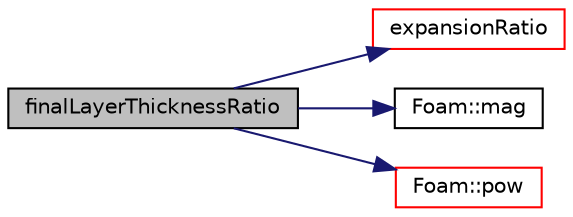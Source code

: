 digraph "finalLayerThicknessRatio"
{
  bgcolor="transparent";
  edge [fontname="Helvetica",fontsize="10",labelfontname="Helvetica",labelfontsize="10"];
  node [fontname="Helvetica",fontsize="10",shape=record];
  rankdir="LR";
  Node689 [label="finalLayerThicknessRatio",height=0.2,width=0.4,color="black", fillcolor="grey75", style="filled", fontcolor="black"];
  Node689 -> Node690 [color="midnightblue",fontsize="10",style="solid",fontname="Helvetica"];
  Node690 [label="expansionRatio",height=0.2,width=0.4,color="red",URL="$a25893.html#acf17ba8644df8cad8ebd2acd9ea653d4"];
  Node689 -> Node695 [color="midnightblue",fontsize="10",style="solid",fontname="Helvetica"];
  Node695 [label="Foam::mag",height=0.2,width=0.4,color="black",URL="$a21851.html#a929da2a3fdcf3dacbbe0487d3a330dae"];
  Node689 -> Node696 [color="midnightblue",fontsize="10",style="solid",fontname="Helvetica"];
  Node696 [label="Foam::pow",height=0.2,width=0.4,color="red",URL="$a21851.html#a7500c8e9d27a442adc75e287de074c7c"];
}
